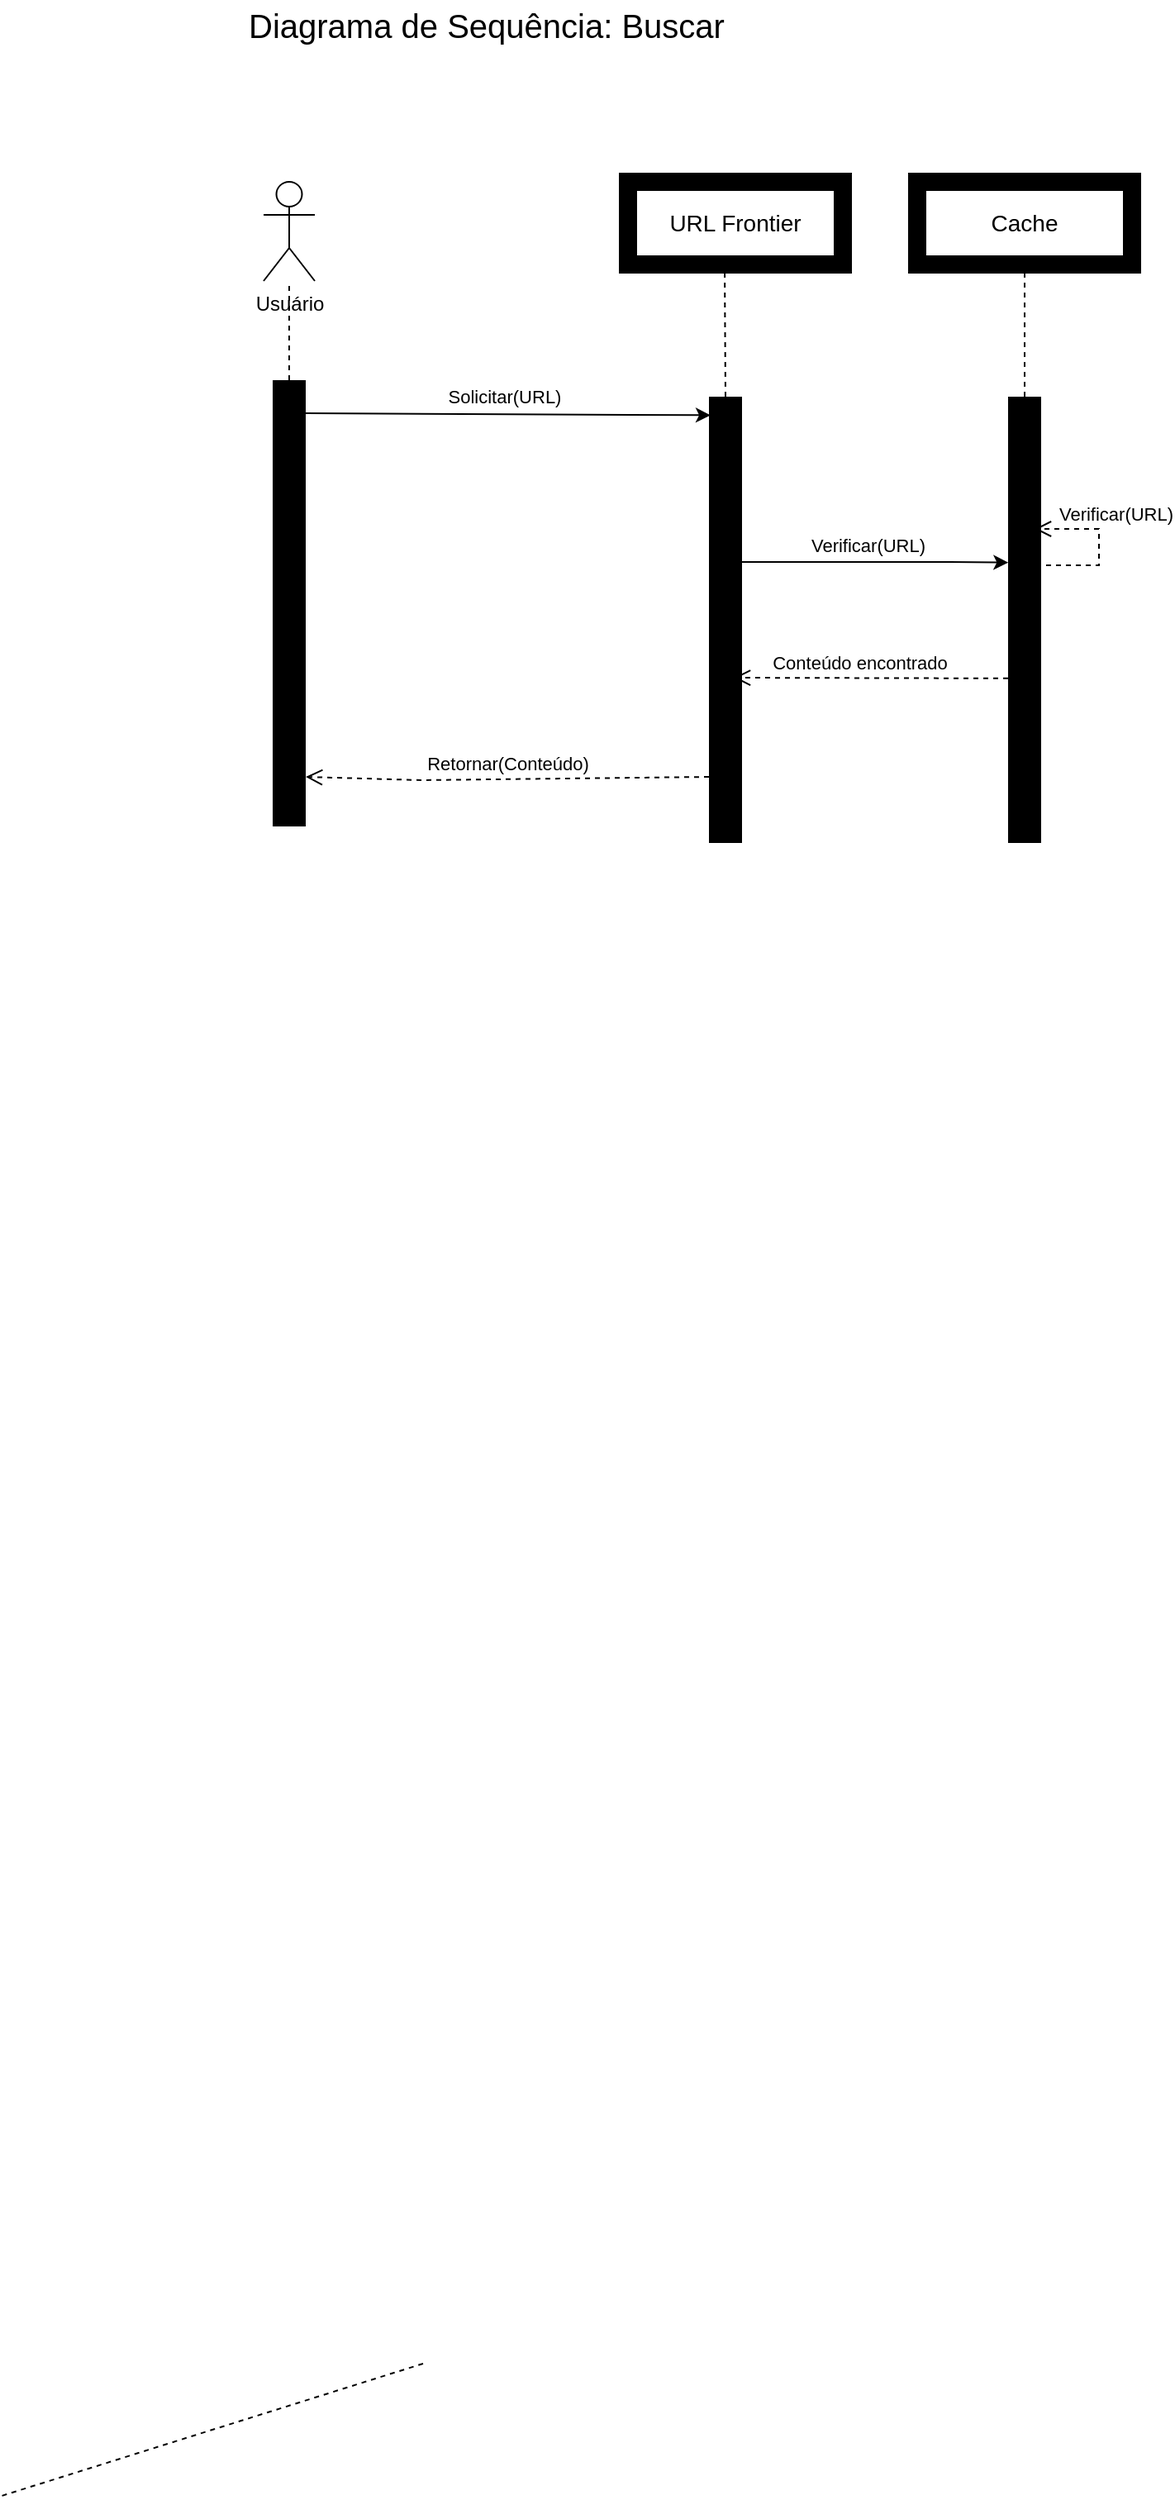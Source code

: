<mxfile version="24.4.4" type="device">
  <diagram name="Página-1" id="Az1MBVrLItpsRqSeYvPm">
    <mxGraphModel dx="1393" dy="758" grid="1" gridSize="10" guides="1" tooltips="1" connect="1" arrows="1" fold="1" page="1" pageScale="1" pageWidth="827" pageHeight="1169" math="0" shadow="0">
      <root>
        <mxCell id="0" />
        <mxCell id="1" parent="0" />
        <mxCell id="jO8XkhJTbPjd5lJuH_p3-4" value="" style="rounded=0;whiteSpace=wrap;html=1;fontColor=#000000;fillColor=#000000;fillStyle=solid;gradientColor=none;strokeColor=none;" vertex="1" parent="1">
          <mxGeometry x="705" y="250" width="20" height="270" as="geometry" />
        </mxCell>
        <mxCell id="m6o7njRmxbO1QwIaCAdQ-1" value="Diagrama de Sequência: Buscar" style="text;html=1;align=center;verticalAlign=middle;whiteSpace=wrap;rounded=0;fontSize=20;" parent="1" vertex="1">
          <mxGeometry x="230" y="10" width="319" height="30" as="geometry" />
        </mxCell>
        <mxCell id="m6o7njRmxbO1QwIaCAdQ-2" value="Usuário" style="shape=umlActor;verticalLabelPosition=bottom;verticalAlign=top;html=1;outlineConnect=0;" parent="1" vertex="1">
          <mxGeometry x="254.5" y="120" width="31" height="60" as="geometry" />
        </mxCell>
        <mxCell id="m6o7njRmxbO1QwIaCAdQ-5" value="" style="rounded=0;whiteSpace=wrap;html=1;fontColor=#000000;fillColor=#000000;fillStyle=solid;gradientColor=none;strokeColor=none;" parent="1" vertex="1">
          <mxGeometry x="260" y="240" width="20" height="270" as="geometry" />
        </mxCell>
        <mxCell id="m6o7njRmxbO1QwIaCAdQ-20" style="edgeStyle=orthogonalEdgeStyle;rounded=0;orthogonalLoop=1;jettySize=auto;html=1;exitX=1;exitY=0.75;exitDx=0;exitDy=0;entryX=0.008;entryY=0.607;entryDx=0;entryDy=0;entryPerimeter=0;" parent="1" edge="1">
          <mxGeometry relative="1" as="geometry">
            <mxPoint x="544" y="350" as="sourcePoint" />
            <mxPoint x="705.16" y="350.35" as="targetPoint" />
            <Array as="points">
              <mxPoint x="670" y="350" />
              <mxPoint x="670" y="350" />
            </Array>
          </mxGeometry>
        </mxCell>
        <mxCell id="m6o7njRmxbO1QwIaCAdQ-21" value="Verificar(URL)" style="edgeLabel;html=1;align=center;verticalAlign=middle;resizable=0;points=[];" parent="m6o7njRmxbO1QwIaCAdQ-20" vertex="1" connectable="0">
          <mxGeometry x="0.324" y="2" relative="1" as="geometry">
            <mxPoint x="-31" y="-8" as="offset" />
          </mxGeometry>
        </mxCell>
        <mxCell id="m6o7njRmxbO1QwIaCAdQ-6" value="" style="rounded=0;whiteSpace=wrap;html=1;fontColor=#000000;fillColor=#000000;fillStyle=solid;gradientColor=none;strokeColor=none;" parent="1" vertex="1">
          <mxGeometry x="524" y="250" width="20" height="80" as="geometry" />
        </mxCell>
        <mxCell id="m6o7njRmxbO1QwIaCAdQ-7" value="" style="endArrow=none;dashed=1;html=1;rounded=0;exitX=0.5;exitY=0;exitDx=0;exitDy=0;" parent="1" source="m6o7njRmxbO1QwIaCAdQ-5" target="m6o7njRmxbO1QwIaCAdQ-2" edge="1">
          <mxGeometry width="50" height="50" relative="1" as="geometry">
            <mxPoint x="419" y="290" as="sourcePoint" />
            <mxPoint x="199" y="220" as="targetPoint" />
          </mxGeometry>
        </mxCell>
        <mxCell id="m6o7njRmxbO1QwIaCAdQ-8" value="" style="endArrow=none;dashed=1;html=1;rounded=0;exitX=0.5;exitY=0;exitDx=0;exitDy=0;" parent="1" source="jO8XkhJTbPjd5lJuH_p3-3" edge="1">
          <mxGeometry width="50" height="50" relative="1" as="geometry">
            <mxPoint x="533.5" y="240" as="sourcePoint" />
            <mxPoint x="533.5" y="170" as="targetPoint" />
          </mxGeometry>
        </mxCell>
        <mxCell id="m6o7njRmxbO1QwIaCAdQ-9" value="" style="endArrow=classic;html=1;rounded=0;entryX=0.05;entryY=0.14;entryDx=0;entryDy=0;entryPerimeter=0;" parent="1" target="m6o7njRmxbO1QwIaCAdQ-6" edge="1">
          <mxGeometry width="50" height="50" relative="1" as="geometry">
            <mxPoint x="280" y="260" as="sourcePoint" />
            <mxPoint x="523" y="260" as="targetPoint" />
          </mxGeometry>
        </mxCell>
        <mxCell id="m6o7njRmxbO1QwIaCAdQ-10" value="Solicitar(URL)" style="edgeLabel;html=1;align=center;verticalAlign=middle;resizable=0;points=[];" parent="m6o7njRmxbO1QwIaCAdQ-9" vertex="1" connectable="0">
          <mxGeometry x="-0.743" y="-2" relative="1" as="geometry">
            <mxPoint x="88" y="-12" as="offset" />
          </mxGeometry>
        </mxCell>
        <mxCell id="m6o7njRmxbO1QwIaCAdQ-16" value="&lt;font style=&quot;font-size: 14px;&quot;&gt;Cache&lt;/font&gt;" style="rounded=0;whiteSpace=wrap;html=1;gradientColor=none;fillColor=none;strokeWidth=11;" parent="1" vertex="1">
          <mxGeometry x="650" y="120" width="130" height="50" as="geometry" />
        </mxCell>
        <mxCell id="m6o7njRmxbO1QwIaCAdQ-17" value="" style="rounded=0;whiteSpace=wrap;html=1;fontColor=#000000;fillColor=#000000;fillStyle=solid;gradientColor=none;strokeColor=none;" parent="1" vertex="1">
          <mxGeometry x="705" y="280" width="20" height="50" as="geometry" />
        </mxCell>
        <mxCell id="m6o7njRmxbO1QwIaCAdQ-18" value="" style="endArrow=none;dashed=1;html=1;rounded=0;entryX=0.5;entryY=1;entryDx=0;entryDy=0;exitX=0.5;exitY=0;exitDx=0;exitDy=0;" parent="1" source="m6o7njRmxbO1QwIaCAdQ-17" target="m6o7njRmxbO1QwIaCAdQ-16" edge="1">
          <mxGeometry width="50" height="50" relative="1" as="geometry">
            <mxPoint x="400" y="330" as="sourcePoint" />
            <mxPoint x="450" y="280" as="targetPoint" />
          </mxGeometry>
        </mxCell>
        <mxCell id="m6o7njRmxbO1QwIaCAdQ-22" value="" style="rounded=0;whiteSpace=wrap;html=1;fontColor=#000000;fillColor=#000000;fillStyle=solid;gradientColor=none;strokeColor=none;" parent="1" vertex="1">
          <mxGeometry x="524" y="370" width="20" height="80" as="geometry" />
        </mxCell>
        <mxCell id="m6o7njRmxbO1QwIaCAdQ-26" value="Retornar(Conteúdo)" style="html=1;verticalAlign=bottom;endArrow=open;dashed=1;endSize=8;curved=0;rounded=0;exitX=0;exitY=0.5;exitDx=0;exitDy=0;" parent="1" edge="1">
          <mxGeometry relative="1" as="geometry">
            <mxPoint x="524" y="480" as="sourcePoint" />
            <mxPoint x="280" y="480" as="targetPoint" />
            <Array as="points">
              <mxPoint x="350" y="482" />
            </Array>
          </mxGeometry>
        </mxCell>
        <mxCell id="QWoGaYasi8DG62Bnixs3-18" value="" style="endArrow=none;dashed=1;html=1;rounded=0;exitX=0.5;exitY=0;exitDx=0;exitDy=0;" parent="1" source="QWoGaYasi8DG62Bnixs3-17" edge="1">
          <mxGeometry width="50" height="50" relative="1" as="geometry">
            <mxPoint x="351" y="1440" as="sourcePoint" />
            <mxPoint x="96" y="1520" as="targetPoint" />
          </mxGeometry>
        </mxCell>
        <mxCell id="jO8XkhJTbPjd5lJuH_p3-1" value="&lt;font style=&quot;font-size: 14px;&quot;&gt;URL Frontier&lt;/font&gt;" style="rounded=0;whiteSpace=wrap;html=1;gradientColor=none;fillColor=none;strokeWidth=11;" vertex="1" parent="1">
          <mxGeometry x="475" y="120" width="130" height="50" as="geometry" />
        </mxCell>
        <mxCell id="jO8XkhJTbPjd5lJuH_p3-3" value="" style="rounded=0;whiteSpace=wrap;html=1;fontColor=#000000;fillColor=#000000;fillStyle=solid;gradientColor=none;strokeColor=none;" vertex="1" parent="1">
          <mxGeometry x="524" y="250" width="20" height="270" as="geometry" />
        </mxCell>
        <mxCell id="jO8XkhJTbPjd5lJuH_p3-12" value="Verificar(URL)" style="html=1;verticalAlign=bottom;endArrow=open;dashed=1;endSize=8;curved=0;rounded=0;entryX=1.05;entryY=0.808;entryDx=0;entryDy=0;entryPerimeter=0;exitX=1.15;exitY=0.378;exitDx=0;exitDy=0;exitPerimeter=0;" edge="1" parent="1" source="jO8XkhJTbPjd5lJuH_p3-4">
          <mxGeometry x="0.161" y="-10" relative="1" as="geometry">
            <mxPoint x="890" y="330.4" as="sourcePoint" />
            <mxPoint x="721" y="330.0" as="targetPoint" />
            <Array as="points">
              <mxPoint x="760" y="352" />
              <mxPoint x="760" y="330" />
            </Array>
            <mxPoint x="10" y="10" as="offset" />
          </mxGeometry>
        </mxCell>
        <mxCell id="jO8XkhJTbPjd5lJuH_p3-16" value="Conteúdo encontrado" style="html=1;verticalAlign=bottom;endArrow=open;dashed=1;endSize=8;curved=0;rounded=0;entryX=1.05;entryY=0.808;entryDx=0;entryDy=0;entryPerimeter=0;" edge="1" parent="1">
          <mxGeometry x="0.084" relative="1" as="geometry">
            <mxPoint x="705" y="420.4" as="sourcePoint" />
            <mxPoint x="539" y="420.0" as="targetPoint" />
            <Array as="points">
              <mxPoint x="694" y="420.4" />
            </Array>
            <mxPoint as="offset" />
          </mxGeometry>
        </mxCell>
      </root>
    </mxGraphModel>
  </diagram>
</mxfile>
